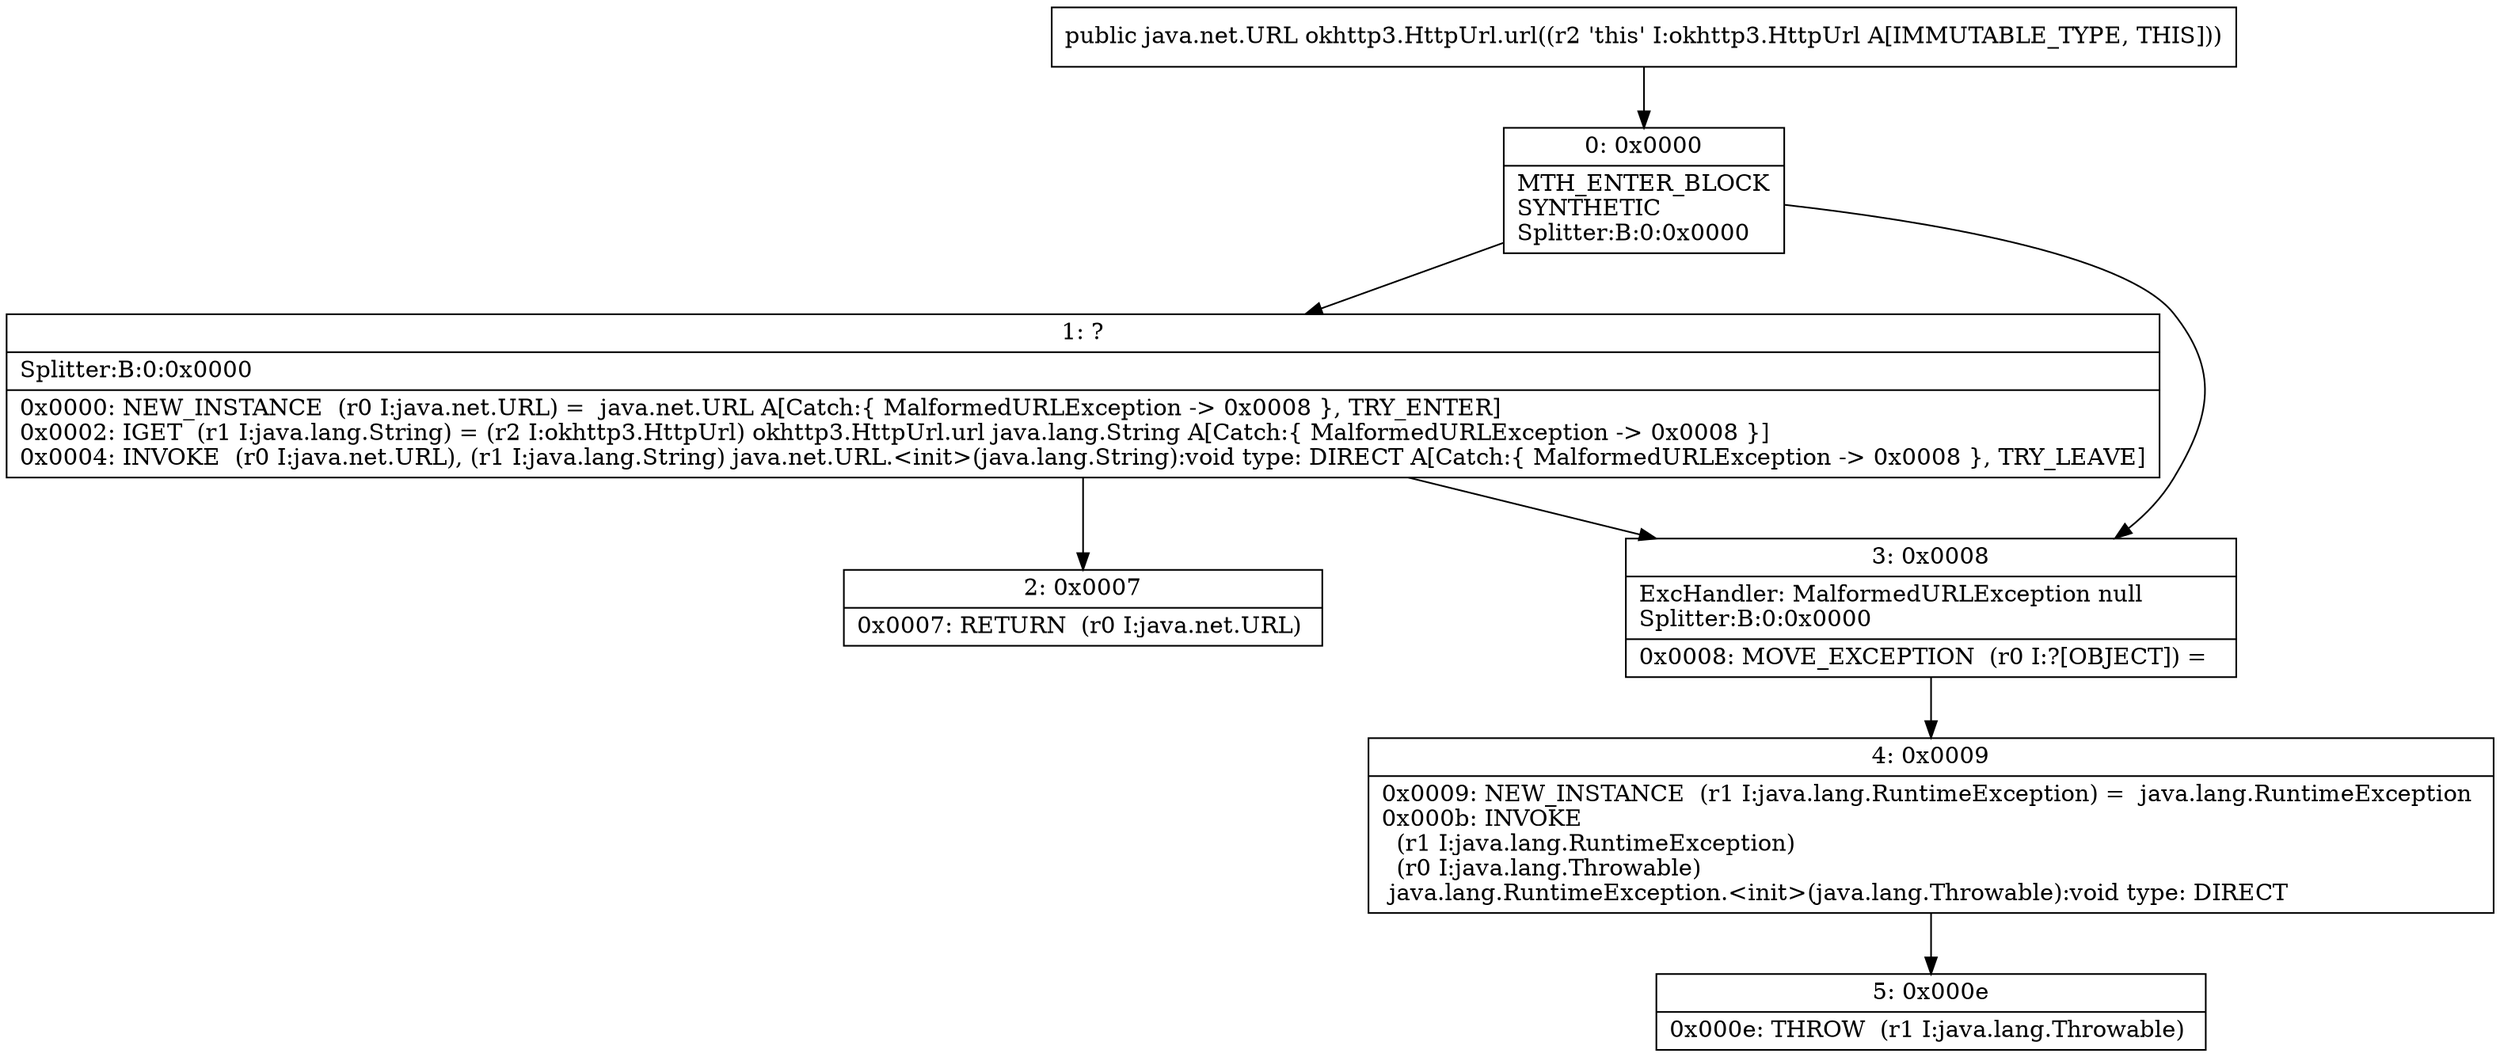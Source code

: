 digraph "CFG forokhttp3.HttpUrl.url()Ljava\/net\/URL;" {
Node_0 [shape=record,label="{0\:\ 0x0000|MTH_ENTER_BLOCK\lSYNTHETIC\lSplitter:B:0:0x0000\l}"];
Node_1 [shape=record,label="{1\:\ ?|Splitter:B:0:0x0000\l|0x0000: NEW_INSTANCE  (r0 I:java.net.URL) =  java.net.URL A[Catch:\{ MalformedURLException \-\> 0x0008 \}, TRY_ENTER]\l0x0002: IGET  (r1 I:java.lang.String) = (r2 I:okhttp3.HttpUrl) okhttp3.HttpUrl.url java.lang.String A[Catch:\{ MalformedURLException \-\> 0x0008 \}]\l0x0004: INVOKE  (r0 I:java.net.URL), (r1 I:java.lang.String) java.net.URL.\<init\>(java.lang.String):void type: DIRECT A[Catch:\{ MalformedURLException \-\> 0x0008 \}, TRY_LEAVE]\l}"];
Node_2 [shape=record,label="{2\:\ 0x0007|0x0007: RETURN  (r0 I:java.net.URL) \l}"];
Node_3 [shape=record,label="{3\:\ 0x0008|ExcHandler: MalformedURLException null\lSplitter:B:0:0x0000\l|0x0008: MOVE_EXCEPTION  (r0 I:?[OBJECT]) =  \l}"];
Node_4 [shape=record,label="{4\:\ 0x0009|0x0009: NEW_INSTANCE  (r1 I:java.lang.RuntimeException) =  java.lang.RuntimeException \l0x000b: INVOKE  \l  (r1 I:java.lang.RuntimeException)\l  (r0 I:java.lang.Throwable)\l java.lang.RuntimeException.\<init\>(java.lang.Throwable):void type: DIRECT \l}"];
Node_5 [shape=record,label="{5\:\ 0x000e|0x000e: THROW  (r1 I:java.lang.Throwable) \l}"];
MethodNode[shape=record,label="{public java.net.URL okhttp3.HttpUrl.url((r2 'this' I:okhttp3.HttpUrl A[IMMUTABLE_TYPE, THIS])) }"];
MethodNode -> Node_0;
Node_0 -> Node_1;
Node_0 -> Node_3;
Node_1 -> Node_2;
Node_1 -> Node_3;
Node_3 -> Node_4;
Node_4 -> Node_5;
}


